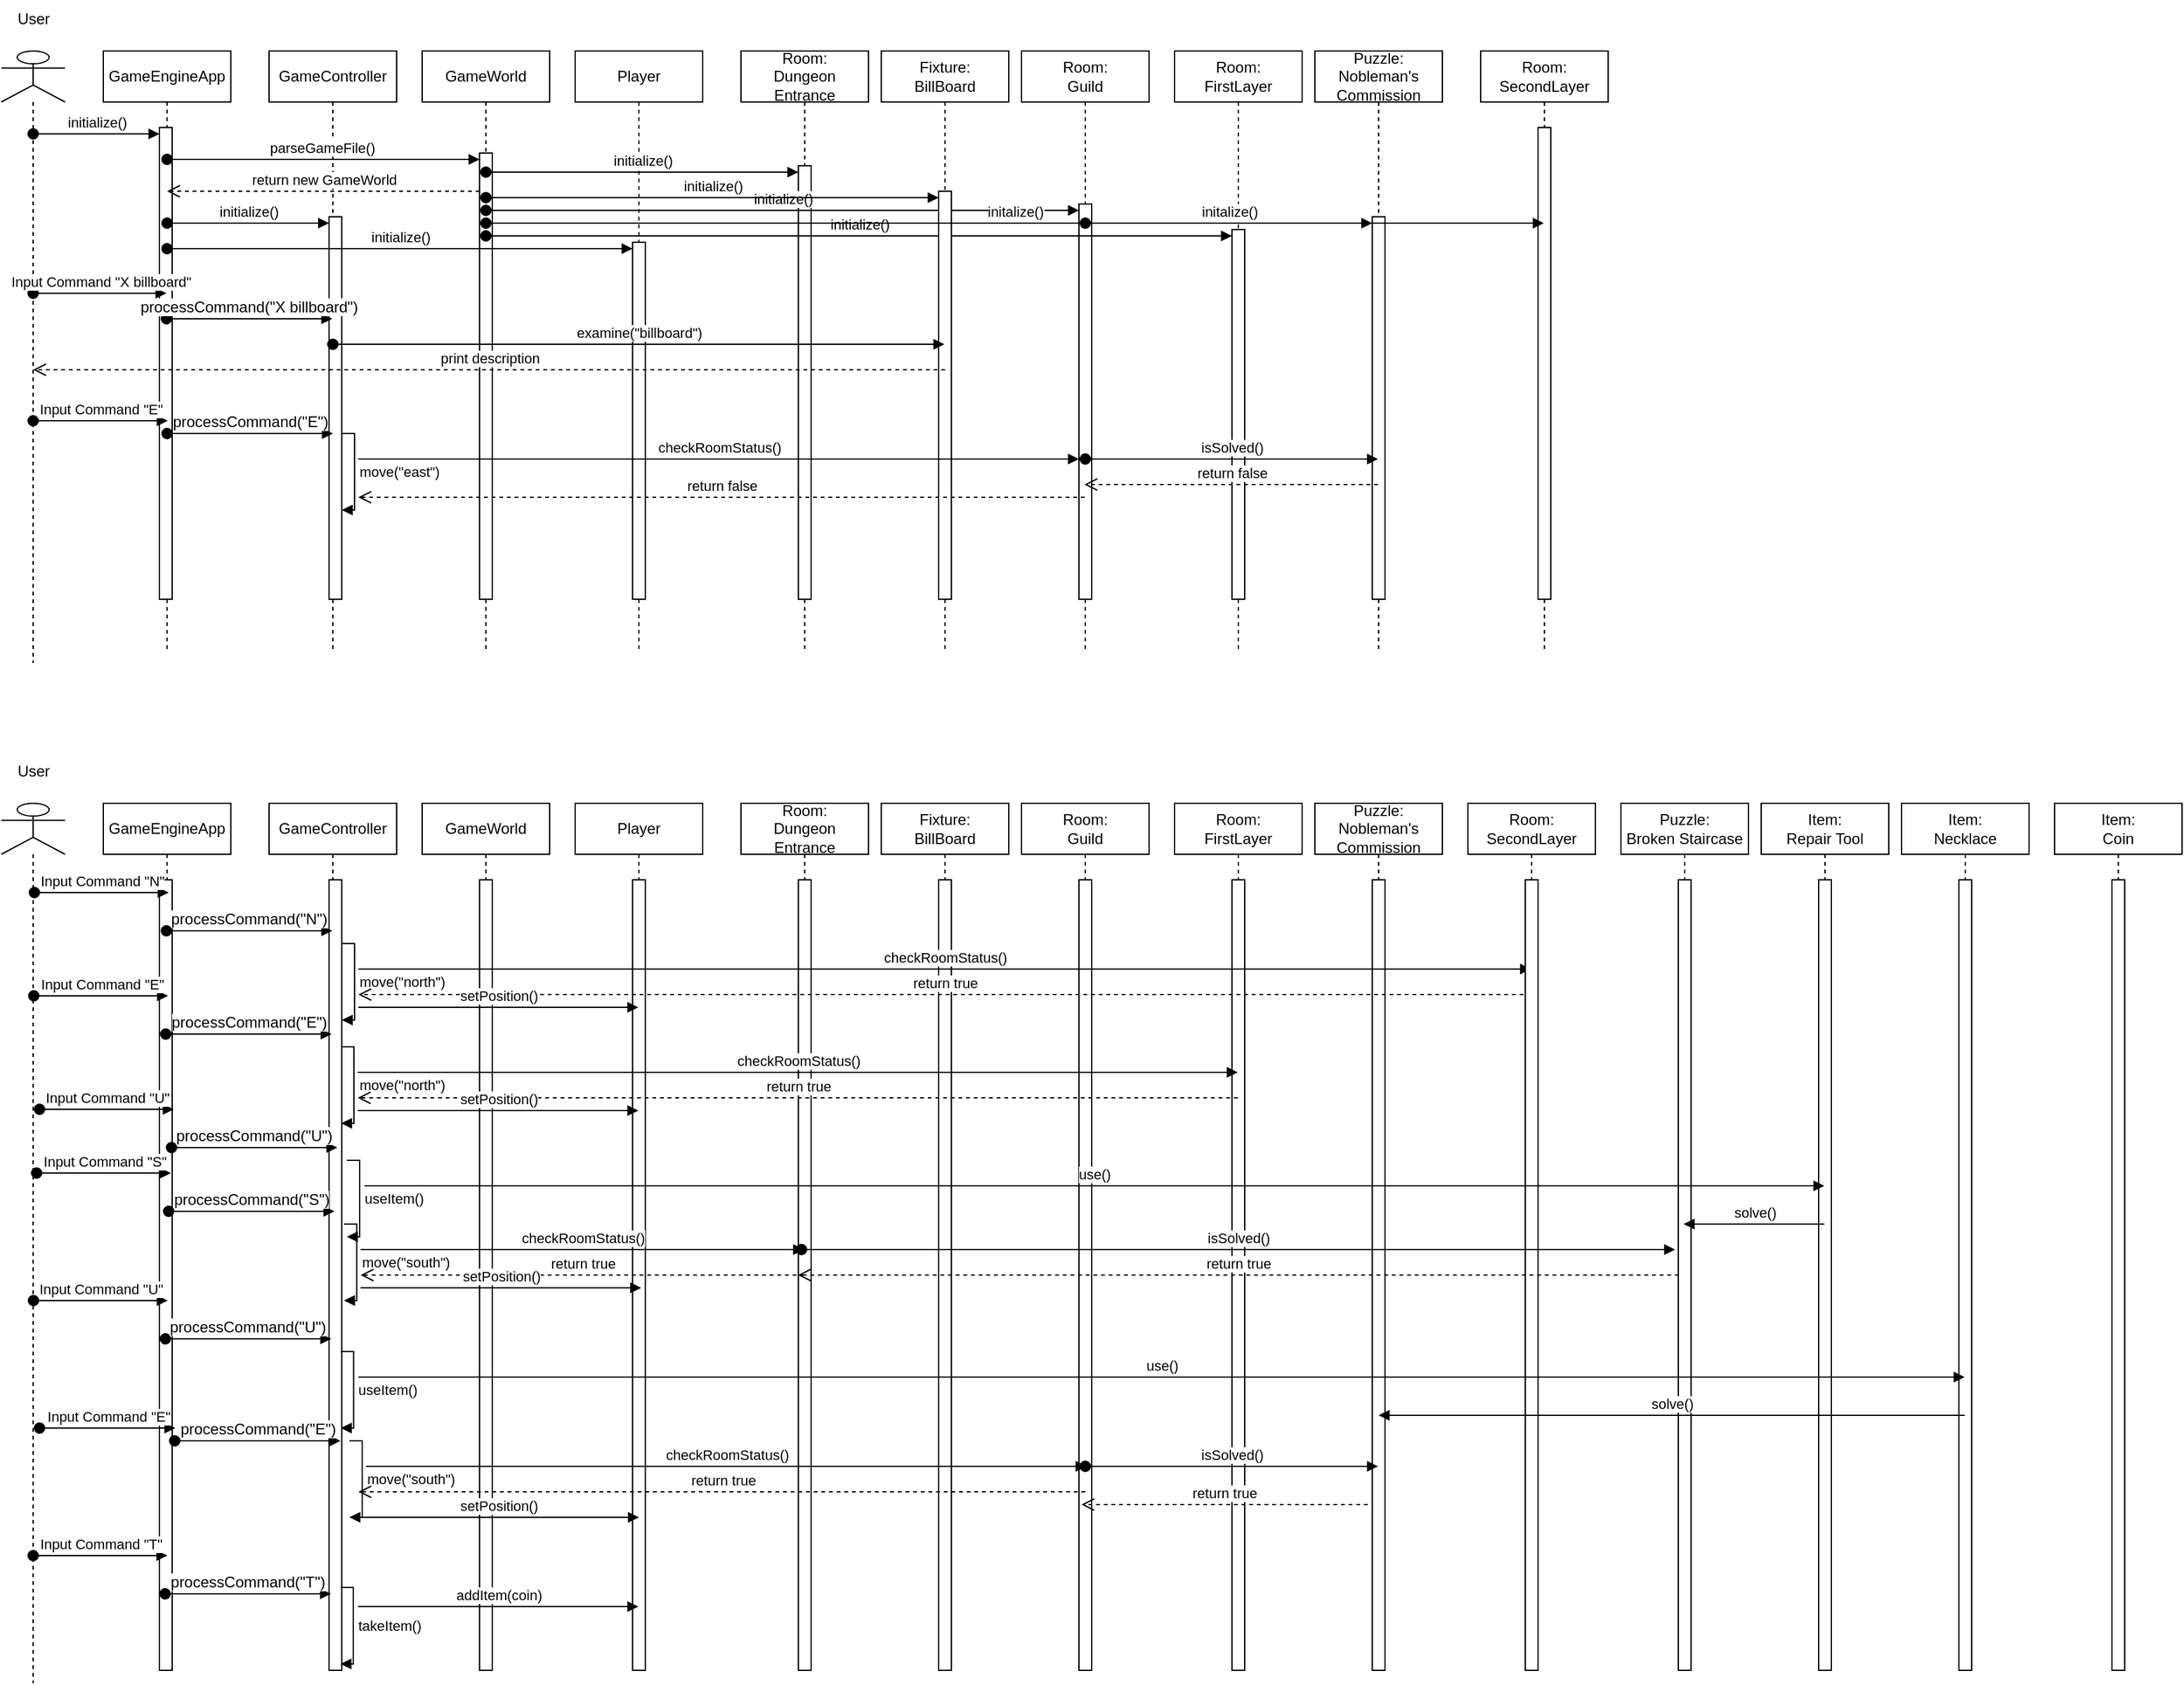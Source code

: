 <mxfile version="26.1.1">
  <diagram name="第 1 页" id="Ms3w1I7j1L3ukOxXHqwr">
    <mxGraphModel dx="1080" dy="720" grid="1" gridSize="10" guides="1" tooltips="1" connect="1" arrows="1" fold="1" page="1" pageScale="1" pageWidth="1654" pageHeight="2336" math="0" shadow="0">
      <root>
        <mxCell id="0" />
        <mxCell id="1" parent="0" />
        <mxCell id="InxY2Z15q-nkg9lSu2-P-2" value="" style="shape=umlLifeline;perimeter=lifelinePerimeter;whiteSpace=wrap;html=1;container=1;dropTarget=0;collapsible=0;recursiveResize=0;outlineConnect=0;portConstraint=eastwest;newEdgeStyle={&quot;curved&quot;:0,&quot;rounded&quot;:0};participant=umlActor;" vertex="1" parent="1">
          <mxGeometry y="60" width="50" height="480" as="geometry" />
        </mxCell>
        <mxCell id="InxY2Z15q-nkg9lSu2-P-3" value="GameController" style="shape=umlLifeline;perimeter=lifelinePerimeter;whiteSpace=wrap;html=1;container=1;dropTarget=0;collapsible=0;recursiveResize=0;outlineConnect=0;portConstraint=eastwest;newEdgeStyle={&quot;curved&quot;:0,&quot;rounded&quot;:0};" vertex="1" parent="1">
          <mxGeometry x="210" y="60" width="100" height="470" as="geometry" />
        </mxCell>
        <mxCell id="InxY2Z15q-nkg9lSu2-P-19" value="" style="html=1;points=[[0,0,0,0,5],[0,1,0,0,-5],[1,0,0,0,5],[1,1,0,0,-5]];perimeter=orthogonalPerimeter;outlineConnect=0;targetShapes=umlLifeline;portConstraint=eastwest;newEdgeStyle={&quot;curved&quot;:0,&quot;rounded&quot;:0};" vertex="1" parent="InxY2Z15q-nkg9lSu2-P-3">
          <mxGeometry x="47" y="130" width="10" height="300" as="geometry" />
        </mxCell>
        <mxCell id="InxY2Z15q-nkg9lSu2-P-4" value="GameWorld" style="shape=umlLifeline;perimeter=lifelinePerimeter;whiteSpace=wrap;html=1;container=1;dropTarget=0;collapsible=0;recursiveResize=0;outlineConnect=0;portConstraint=eastwest;newEdgeStyle={&quot;curved&quot;:0,&quot;rounded&quot;:0};" vertex="1" parent="1">
          <mxGeometry x="330" y="60" width="100" height="470" as="geometry" />
        </mxCell>
        <mxCell id="InxY2Z15q-nkg9lSu2-P-16" value="" style="html=1;points=[[0,0,0,0,5],[0,1,0,0,-5],[1,0,0,0,5],[1,1,0,0,-5]];perimeter=orthogonalPerimeter;outlineConnect=0;targetShapes=umlLifeline;portConstraint=eastwest;newEdgeStyle={&quot;curved&quot;:0,&quot;rounded&quot;:0};" vertex="1" parent="InxY2Z15q-nkg9lSu2-P-4">
          <mxGeometry x="45" y="80" width="10" height="350" as="geometry" />
        </mxCell>
        <mxCell id="InxY2Z15q-nkg9lSu2-P-5" value="Room:&lt;div&gt;Dungeon Entrance&lt;/div&gt;" style="shape=umlLifeline;perimeter=lifelinePerimeter;whiteSpace=wrap;html=1;container=1;dropTarget=0;collapsible=0;recursiveResize=0;outlineConnect=0;portConstraint=eastwest;newEdgeStyle={&quot;curved&quot;:0,&quot;rounded&quot;:0};" vertex="1" parent="1">
          <mxGeometry x="580" y="60" width="100" height="470" as="geometry" />
        </mxCell>
        <mxCell id="InxY2Z15q-nkg9lSu2-P-24" value="" style="html=1;points=[[0,0,0,0,5],[0,1,0,0,-5],[1,0,0,0,5],[1,1,0,0,-5]];perimeter=orthogonalPerimeter;outlineConnect=0;targetShapes=umlLifeline;portConstraint=eastwest;newEdgeStyle={&quot;curved&quot;:0,&quot;rounded&quot;:0};" vertex="1" parent="InxY2Z15q-nkg9lSu2-P-5">
          <mxGeometry x="45" y="90" width="10" height="340" as="geometry" />
        </mxCell>
        <mxCell id="InxY2Z15q-nkg9lSu2-P-6" value="User" style="text;html=1;align=center;verticalAlign=middle;resizable=0;points=[];autosize=1;strokeColor=none;fillColor=none;" vertex="1" parent="1">
          <mxGeometry y="20" width="50" height="30" as="geometry" />
        </mxCell>
        <mxCell id="InxY2Z15q-nkg9lSu2-P-10" value="GameEngineApp" style="shape=umlLifeline;perimeter=lifelinePerimeter;whiteSpace=wrap;html=1;container=1;dropTarget=0;collapsible=0;recursiveResize=0;outlineConnect=0;portConstraint=eastwest;newEdgeStyle={&quot;curved&quot;:0,&quot;rounded&quot;:0};" vertex="1" parent="1">
          <mxGeometry x="80" y="60" width="100" height="470" as="geometry" />
        </mxCell>
        <mxCell id="InxY2Z15q-nkg9lSu2-P-13" value="" style="html=1;points=[[0,0,0,0,5],[0,1,0,0,-5],[1,0,0,0,5],[1,1,0,0,-5]];perimeter=orthogonalPerimeter;outlineConnect=0;targetShapes=umlLifeline;portConstraint=eastwest;newEdgeStyle={&quot;curved&quot;:0,&quot;rounded&quot;:0};" vertex="1" parent="InxY2Z15q-nkg9lSu2-P-10">
          <mxGeometry x="44" y="60" width="10" height="370" as="geometry" />
        </mxCell>
        <mxCell id="InxY2Z15q-nkg9lSu2-P-14" value="initialize()" style="html=1;verticalAlign=bottom;startArrow=oval;endArrow=block;startSize=8;curved=0;rounded=0;entryX=0;entryY=0;entryDx=0;entryDy=5;" edge="1" target="InxY2Z15q-nkg9lSu2-P-13" parent="1" source="InxY2Z15q-nkg9lSu2-P-2">
          <mxGeometry relative="1" as="geometry">
            <mxPoint x="84" y="125" as="sourcePoint" />
          </mxGeometry>
        </mxCell>
        <mxCell id="InxY2Z15q-nkg9lSu2-P-17" value="parseGameFile()&amp;nbsp;" style="html=1;verticalAlign=bottom;startArrow=oval;endArrow=block;startSize=8;curved=0;rounded=0;entryX=0;entryY=0;entryDx=0;entryDy=5;" edge="1" target="InxY2Z15q-nkg9lSu2-P-16" parent="1" source="InxY2Z15q-nkg9lSu2-P-10">
          <mxGeometry relative="1" as="geometry">
            <mxPoint x="204" y="145" as="sourcePoint" />
          </mxGeometry>
        </mxCell>
        <mxCell id="InxY2Z15q-nkg9lSu2-P-18" value="return new GameWorld" style="html=1;verticalAlign=bottom;endArrow=open;dashed=1;endSize=8;curved=0;rounded=0;" edge="1" parent="1" source="InxY2Z15q-nkg9lSu2-P-16">
          <mxGeometry relative="1" as="geometry">
            <mxPoint x="210" y="170" as="sourcePoint" />
            <mxPoint x="130" y="170" as="targetPoint" />
          </mxGeometry>
        </mxCell>
        <mxCell id="InxY2Z15q-nkg9lSu2-P-20" value="initialize()" style="html=1;verticalAlign=bottom;startArrow=oval;endArrow=block;startSize=8;curved=0;rounded=0;entryX=0;entryY=0;entryDx=0;entryDy=5;" edge="1" target="InxY2Z15q-nkg9lSu2-P-19" parent="1" source="InxY2Z15q-nkg9lSu2-P-10">
          <mxGeometry relative="1" as="geometry">
            <mxPoint x="132" y="195" as="sourcePoint" />
          </mxGeometry>
        </mxCell>
        <mxCell id="InxY2Z15q-nkg9lSu2-P-21" value="Player" style="shape=umlLifeline;perimeter=lifelinePerimeter;whiteSpace=wrap;html=1;container=1;dropTarget=0;collapsible=0;recursiveResize=0;outlineConnect=0;portConstraint=eastwest;newEdgeStyle={&quot;curved&quot;:0,&quot;rounded&quot;:0};" vertex="1" parent="1">
          <mxGeometry x="450" y="60" width="100" height="470" as="geometry" />
        </mxCell>
        <mxCell id="InxY2Z15q-nkg9lSu2-P-22" value="" style="html=1;points=[[0,0,0,0,5],[0,1,0,0,-5],[1,0,0,0,5],[1,1,0,0,-5]];perimeter=orthogonalPerimeter;outlineConnect=0;targetShapes=umlLifeline;portConstraint=eastwest;newEdgeStyle={&quot;curved&quot;:0,&quot;rounded&quot;:0};" vertex="1" parent="InxY2Z15q-nkg9lSu2-P-21">
          <mxGeometry x="45" y="150" width="10" height="280" as="geometry" />
        </mxCell>
        <mxCell id="InxY2Z15q-nkg9lSu2-P-23" value="initialize()" style="html=1;verticalAlign=bottom;startArrow=oval;endArrow=block;startSize=8;curved=0;rounded=0;entryX=0;entryY=0;entryDx=0;entryDy=5;" edge="1" parent="1" target="InxY2Z15q-nkg9lSu2-P-22" source="InxY2Z15q-nkg9lSu2-P-10">
          <mxGeometry relative="1" as="geometry">
            <mxPoint x="130" y="215" as="sourcePoint" />
          </mxGeometry>
        </mxCell>
        <mxCell id="InxY2Z15q-nkg9lSu2-P-25" value="initialize()" style="html=1;verticalAlign=bottom;startArrow=oval;endArrow=block;startSize=8;curved=0;rounded=0;entryX=0;entryY=0;entryDx=0;entryDy=5;" edge="1" target="InxY2Z15q-nkg9lSu2-P-24" parent="1">
          <mxGeometry relative="1" as="geometry">
            <mxPoint x="380" y="155" as="sourcePoint" />
          </mxGeometry>
        </mxCell>
        <mxCell id="InxY2Z15q-nkg9lSu2-P-26" value="Room:&lt;div&gt;Guild&lt;/div&gt;" style="shape=umlLifeline;perimeter=lifelinePerimeter;whiteSpace=wrap;html=1;container=1;dropTarget=0;collapsible=0;recursiveResize=0;outlineConnect=0;portConstraint=eastwest;newEdgeStyle={&quot;curved&quot;:0,&quot;rounded&quot;:0};" vertex="1" parent="1">
          <mxGeometry x="800" y="60" width="100" height="470" as="geometry" />
        </mxCell>
        <mxCell id="InxY2Z15q-nkg9lSu2-P-28" value="" style="html=1;points=[[0,0,0,0,5],[0,1,0,0,-5],[1,0,0,0,5],[1,1,0,0,-5]];perimeter=orthogonalPerimeter;outlineConnect=0;targetShapes=umlLifeline;portConstraint=eastwest;newEdgeStyle={&quot;curved&quot;:0,&quot;rounded&quot;:0};" vertex="1" parent="InxY2Z15q-nkg9lSu2-P-26">
          <mxGeometry x="45" y="120" width="10" height="310" as="geometry" />
        </mxCell>
        <mxCell id="InxY2Z15q-nkg9lSu2-P-29" value="initialize()" style="html=1;verticalAlign=bottom;startArrow=oval;endArrow=block;startSize=8;curved=0;rounded=0;entryX=0;entryY=0;entryDx=0;entryDy=5;" edge="1" parent="1" target="InxY2Z15q-nkg9lSu2-P-28" source="InxY2Z15q-nkg9lSu2-P-4">
          <mxGeometry relative="1" as="geometry">
            <mxPoint x="380" y="185" as="sourcePoint" />
          </mxGeometry>
        </mxCell>
        <mxCell id="InxY2Z15q-nkg9lSu2-P-30" value="Room:&lt;div&gt;FirstLayer&lt;/div&gt;" style="shape=umlLifeline;perimeter=lifelinePerimeter;whiteSpace=wrap;html=1;container=1;dropTarget=0;collapsible=0;recursiveResize=0;outlineConnect=0;portConstraint=eastwest;newEdgeStyle={&quot;curved&quot;:0,&quot;rounded&quot;:0};" vertex="1" parent="1">
          <mxGeometry x="920" y="60" width="100" height="470" as="geometry" />
        </mxCell>
        <mxCell id="InxY2Z15q-nkg9lSu2-P-32" value="" style="html=1;points=[[0,0,0,0,5],[0,1,0,0,-5],[1,0,0,0,5],[1,1,0,0,-5]];perimeter=orthogonalPerimeter;outlineConnect=0;targetShapes=umlLifeline;portConstraint=eastwest;newEdgeStyle={&quot;curved&quot;:0,&quot;rounded&quot;:0};" vertex="1" parent="InxY2Z15q-nkg9lSu2-P-30">
          <mxGeometry x="45" y="140" width="10" height="290" as="geometry" />
        </mxCell>
        <mxCell id="InxY2Z15q-nkg9lSu2-P-33" value="initialize()" style="html=1;verticalAlign=bottom;startArrow=oval;endArrow=block;startSize=8;curved=0;rounded=0;entryX=0;entryY=0;entryDx=0;entryDy=5;" edge="1" parent="1" target="InxY2Z15q-nkg9lSu2-P-32" source="InxY2Z15q-nkg9lSu2-P-4">
          <mxGeometry relative="1" as="geometry">
            <mxPoint x="390" y="205" as="sourcePoint" />
          </mxGeometry>
        </mxCell>
        <mxCell id="InxY2Z15q-nkg9lSu2-P-34" value="Fixture:&lt;br&gt;BillBoard" style="shape=umlLifeline;perimeter=lifelinePerimeter;whiteSpace=wrap;html=1;container=1;dropTarget=0;collapsible=0;recursiveResize=0;outlineConnect=0;portConstraint=eastwest;newEdgeStyle={&quot;curved&quot;:0,&quot;rounded&quot;:0};" vertex="1" parent="1">
          <mxGeometry x="690" y="60" width="100" height="470" as="geometry" />
        </mxCell>
        <mxCell id="InxY2Z15q-nkg9lSu2-P-36" value="" style="html=1;points=[[0,0,0,0,5],[0,1,0,0,-5],[1,0,0,0,5],[1,1,0,0,-5]];perimeter=orthogonalPerimeter;outlineConnect=0;targetShapes=umlLifeline;portConstraint=eastwest;newEdgeStyle={&quot;curved&quot;:0,&quot;rounded&quot;:0};" vertex="1" parent="InxY2Z15q-nkg9lSu2-P-34">
          <mxGeometry x="45" y="110" width="10" height="320" as="geometry" />
        </mxCell>
        <mxCell id="InxY2Z15q-nkg9lSu2-P-37" value="initialize()" style="html=1;verticalAlign=bottom;startArrow=oval;endArrow=block;startSize=8;curved=0;rounded=0;entryX=0;entryY=0;entryDx=0;entryDy=5;" edge="1" target="InxY2Z15q-nkg9lSu2-P-36" parent="1">
          <mxGeometry x="0.003" relative="1" as="geometry">
            <mxPoint x="380" y="175" as="sourcePoint" />
            <mxPoint as="offset" />
          </mxGeometry>
        </mxCell>
        <mxCell id="InxY2Z15q-nkg9lSu2-P-38" value="Input Command &quot;X billboard&quot;" style="html=1;verticalAlign=bottom;startArrow=oval;startFill=1;endArrow=block;startSize=8;curved=0;rounded=0;" edge="1" parent="1" source="InxY2Z15q-nkg9lSu2-P-2">
          <mxGeometry x="0.013" width="60" relative="1" as="geometry">
            <mxPoint x="30" y="250" as="sourcePoint" />
            <mxPoint x="129.5" y="250" as="targetPoint" />
            <mxPoint as="offset" />
          </mxGeometry>
        </mxCell>
        <mxCell id="InxY2Z15q-nkg9lSu2-P-39" value="&lt;font style=&quot;font-size: 12px;&quot;&gt;processCommand(&quot;X billboard&quot;)&lt;/font&gt;" style="html=1;verticalAlign=bottom;startArrow=oval;startFill=1;endArrow=block;startSize=8;curved=0;rounded=0;" edge="1" parent="1">
          <mxGeometry x="-0.012" width="60" relative="1" as="geometry">
            <mxPoint x="129.5" y="270" as="sourcePoint" />
            <mxPoint x="259.5" y="270" as="targetPoint" />
            <mxPoint as="offset" />
          </mxGeometry>
        </mxCell>
        <mxCell id="InxY2Z15q-nkg9lSu2-P-41" value="examine(&quot;billboard&quot;)" style="html=1;verticalAlign=bottom;startArrow=oval;startFill=1;endArrow=block;startSize=8;curved=0;rounded=0;" edge="1" parent="1" target="InxY2Z15q-nkg9lSu2-P-34">
          <mxGeometry width="60" relative="1" as="geometry">
            <mxPoint x="260" y="290" as="sourcePoint" />
            <mxPoint x="320" y="290" as="targetPoint" />
          </mxGeometry>
        </mxCell>
        <mxCell id="InxY2Z15q-nkg9lSu2-P-42" value="print description" style="html=1;verticalAlign=bottom;endArrow=open;dashed=1;endSize=8;curved=0;rounded=0;" edge="1" parent="1" target="InxY2Z15q-nkg9lSu2-P-2">
          <mxGeometry relative="1" as="geometry">
            <mxPoint x="740" y="310" as="sourcePoint" />
            <mxPoint x="660" y="310" as="targetPoint" />
          </mxGeometry>
        </mxCell>
        <mxCell id="InxY2Z15q-nkg9lSu2-P-43" value="Puzzle:&lt;br&gt;Nobleman&#39;s Commission" style="shape=umlLifeline;perimeter=lifelinePerimeter;whiteSpace=wrap;html=1;container=1;dropTarget=0;collapsible=0;recursiveResize=0;outlineConnect=0;portConstraint=eastwest;newEdgeStyle={&quot;curved&quot;:0,&quot;rounded&quot;:0};" vertex="1" parent="1">
          <mxGeometry x="1030" y="60" width="100" height="470" as="geometry" />
        </mxCell>
        <mxCell id="InxY2Z15q-nkg9lSu2-P-44" value="" style="html=1;points=[[0,0,0,0,5],[0,1,0,0,-5],[1,0,0,0,5],[1,1,0,0,-5]];perimeter=orthogonalPerimeter;outlineConnect=0;targetShapes=umlLifeline;portConstraint=eastwest;newEdgeStyle={&quot;curved&quot;:0,&quot;rounded&quot;:0};" vertex="1" parent="InxY2Z15q-nkg9lSu2-P-43">
          <mxGeometry x="45" y="130" width="10" height="300" as="geometry" />
        </mxCell>
        <mxCell id="InxY2Z15q-nkg9lSu2-P-45" value="initalize()" style="html=1;verticalAlign=bottom;startArrow=oval;endArrow=block;startSize=8;curved=0;rounded=0;entryX=0;entryY=0;entryDx=0;entryDy=5;" edge="1" target="InxY2Z15q-nkg9lSu2-P-44" parent="1">
          <mxGeometry relative="1" as="geometry">
            <mxPoint x="850" y="195" as="sourcePoint" />
          </mxGeometry>
        </mxCell>
        <mxCell id="InxY2Z15q-nkg9lSu2-P-46" value="Input Command &quot;E&quot;" style="html=1;verticalAlign=bottom;startArrow=oval;startFill=1;endArrow=block;startSize=8;curved=0;rounded=0;" edge="1" parent="1" source="InxY2Z15q-nkg9lSu2-P-2">
          <mxGeometry x="0.009" width="60" relative="1" as="geometry">
            <mxPoint x="26" y="350" as="sourcePoint" />
            <mxPoint x="130.5" y="350" as="targetPoint" />
            <mxPoint as="offset" />
          </mxGeometry>
        </mxCell>
        <mxCell id="InxY2Z15q-nkg9lSu2-P-49" value="&lt;font style=&quot;font-size: 12px;&quot;&gt;processCommand(&quot;E&quot;)&lt;/font&gt;" style="html=1;verticalAlign=bottom;startArrow=oval;startFill=1;endArrow=block;startSize=8;curved=0;rounded=0;" edge="1" parent="1">
          <mxGeometry width="60" relative="1" as="geometry">
            <mxPoint x="130" y="360" as="sourcePoint" />
            <mxPoint x="260" y="360" as="targetPoint" />
            <mxPoint as="offset" />
          </mxGeometry>
        </mxCell>
        <mxCell id="InxY2Z15q-nkg9lSu2-P-53" value="isSolved()" style="html=1;verticalAlign=bottom;startArrow=oval;startFill=1;endArrow=block;startSize=8;curved=0;rounded=0;" edge="1" parent="1">
          <mxGeometry width="60" relative="1" as="geometry">
            <mxPoint x="850" y="380" as="sourcePoint" />
            <mxPoint x="1079.5" y="380" as="targetPoint" />
            <Array as="points">
              <mxPoint x="890" y="380" />
              <mxPoint x="910" y="380" />
            </Array>
          </mxGeometry>
        </mxCell>
        <mxCell id="InxY2Z15q-nkg9lSu2-P-54" value="return false" style="html=1;verticalAlign=bottom;endArrow=open;dashed=1;endSize=8;curved=0;rounded=0;" edge="1" parent="1">
          <mxGeometry relative="1" as="geometry">
            <mxPoint x="1079.5" y="400" as="sourcePoint" />
            <mxPoint x="849.324" y="400" as="targetPoint" />
          </mxGeometry>
        </mxCell>
        <mxCell id="InxY2Z15q-nkg9lSu2-P-56" value="move(&quot;east&quot;)" style="html=1;align=left;spacingLeft=2;endArrow=block;rounded=0;edgeStyle=orthogonalEdgeStyle;curved=0;rounded=0;" edge="1" parent="1">
          <mxGeometry x="0.001" relative="1" as="geometry">
            <mxPoint x="267" y="360" as="sourcePoint" />
            <Array as="points">
              <mxPoint x="277" y="360" />
              <mxPoint x="277" y="420" />
            </Array>
            <mxPoint x="267" y="420" as="targetPoint" />
            <mxPoint as="offset" />
          </mxGeometry>
        </mxCell>
        <mxCell id="InxY2Z15q-nkg9lSu2-P-58" value="checkRoomStatus()" style="html=1;verticalAlign=bottom;endArrow=block;curved=0;rounded=0;" edge="1" parent="1">
          <mxGeometry width="80" relative="1" as="geometry">
            <mxPoint x="280" y="380" as="sourcePoint" />
            <mxPoint x="845" y="380" as="targetPoint" />
          </mxGeometry>
        </mxCell>
        <mxCell id="InxY2Z15q-nkg9lSu2-P-59" value="return false" style="html=1;verticalAlign=bottom;endArrow=open;dashed=1;endSize=8;curved=0;rounded=0;" edge="1" parent="1" source="InxY2Z15q-nkg9lSu2-P-26">
          <mxGeometry relative="1" as="geometry">
            <mxPoint x="360" y="410" as="sourcePoint" />
            <mxPoint x="280" y="410" as="targetPoint" />
          </mxGeometry>
        </mxCell>
        <mxCell id="InxY2Z15q-nkg9lSu2-P-143" value="" style="shape=umlLifeline;perimeter=lifelinePerimeter;whiteSpace=wrap;html=1;container=1;dropTarget=0;collapsible=0;recursiveResize=0;outlineConnect=0;portConstraint=eastwest;newEdgeStyle={&quot;curved&quot;:0,&quot;rounded&quot;:0};participant=umlActor;" vertex="1" parent="1">
          <mxGeometry y="650" width="50" height="690" as="geometry" />
        </mxCell>
        <mxCell id="InxY2Z15q-nkg9lSu2-P-144" value="GameController" style="shape=umlLifeline;perimeter=lifelinePerimeter;whiteSpace=wrap;html=1;container=1;dropTarget=0;collapsible=0;recursiveResize=0;outlineConnect=0;portConstraint=eastwest;newEdgeStyle={&quot;curved&quot;:0,&quot;rounded&quot;:0};" vertex="1" parent="1">
          <mxGeometry x="210" y="650" width="100" height="680" as="geometry" />
        </mxCell>
        <mxCell id="InxY2Z15q-nkg9lSu2-P-145" value="" style="html=1;points=[[0,0,0,0,5],[0,1,0,0,-5],[1,0,0,0,5],[1,1,0,0,-5]];perimeter=orthogonalPerimeter;outlineConnect=0;targetShapes=umlLifeline;portConstraint=eastwest;newEdgeStyle={&quot;curved&quot;:0,&quot;rounded&quot;:0};" vertex="1" parent="InxY2Z15q-nkg9lSu2-P-144">
          <mxGeometry x="47" y="60" width="10" height="620" as="geometry" />
        </mxCell>
        <mxCell id="InxY2Z15q-nkg9lSu2-P-146" value="GameWorld" style="shape=umlLifeline;perimeter=lifelinePerimeter;whiteSpace=wrap;html=1;container=1;dropTarget=0;collapsible=0;recursiveResize=0;outlineConnect=0;portConstraint=eastwest;newEdgeStyle={&quot;curved&quot;:0,&quot;rounded&quot;:0};" vertex="1" parent="1">
          <mxGeometry x="330" y="650" width="100" height="680" as="geometry" />
        </mxCell>
        <mxCell id="InxY2Z15q-nkg9lSu2-P-147" value="" style="html=1;points=[[0,0,0,0,5],[0,1,0,0,-5],[1,0,0,0,5],[1,1,0,0,-5]];perimeter=orthogonalPerimeter;outlineConnect=0;targetShapes=umlLifeline;portConstraint=eastwest;newEdgeStyle={&quot;curved&quot;:0,&quot;rounded&quot;:0};" vertex="1" parent="InxY2Z15q-nkg9lSu2-P-146">
          <mxGeometry x="45" y="60" width="10" height="620" as="geometry" />
        </mxCell>
        <mxCell id="InxY2Z15q-nkg9lSu2-P-148" value="Room:&lt;div&gt;Dungeon Entrance&lt;/div&gt;" style="shape=umlLifeline;perimeter=lifelinePerimeter;whiteSpace=wrap;html=1;container=1;dropTarget=0;collapsible=0;recursiveResize=0;outlineConnect=0;portConstraint=eastwest;newEdgeStyle={&quot;curved&quot;:0,&quot;rounded&quot;:0};" vertex="1" parent="1">
          <mxGeometry x="580" y="650" width="100" height="680" as="geometry" />
        </mxCell>
        <mxCell id="InxY2Z15q-nkg9lSu2-P-149" value="" style="html=1;points=[[0,0,0,0,5],[0,1,0,0,-5],[1,0,0,0,5],[1,1,0,0,-5]];perimeter=orthogonalPerimeter;outlineConnect=0;targetShapes=umlLifeline;portConstraint=eastwest;newEdgeStyle={&quot;curved&quot;:0,&quot;rounded&quot;:0};" vertex="1" parent="InxY2Z15q-nkg9lSu2-P-148">
          <mxGeometry x="45" y="60" width="10" height="620" as="geometry" />
        </mxCell>
        <mxCell id="InxY2Z15q-nkg9lSu2-P-150" value="User" style="text;html=1;align=center;verticalAlign=middle;resizable=0;points=[];autosize=1;strokeColor=none;fillColor=none;" vertex="1" parent="1">
          <mxGeometry y="610" width="50" height="30" as="geometry" />
        </mxCell>
        <mxCell id="InxY2Z15q-nkg9lSu2-P-151" value="GameEngineApp" style="shape=umlLifeline;perimeter=lifelinePerimeter;whiteSpace=wrap;html=1;container=1;dropTarget=0;collapsible=0;recursiveResize=0;outlineConnect=0;portConstraint=eastwest;newEdgeStyle={&quot;curved&quot;:0,&quot;rounded&quot;:0};" vertex="1" parent="1">
          <mxGeometry x="80" y="650" width="100" height="680" as="geometry" />
        </mxCell>
        <mxCell id="InxY2Z15q-nkg9lSu2-P-152" value="" style="html=1;points=[[0,0,0,0,5],[0,1,0,0,-5],[1,0,0,0,5],[1,1,0,0,-5]];perimeter=orthogonalPerimeter;outlineConnect=0;targetShapes=umlLifeline;portConstraint=eastwest;newEdgeStyle={&quot;curved&quot;:0,&quot;rounded&quot;:0};" vertex="1" parent="InxY2Z15q-nkg9lSu2-P-151">
          <mxGeometry x="44" y="60" width="10" height="620" as="geometry" />
        </mxCell>
        <mxCell id="InxY2Z15q-nkg9lSu2-P-157" value="Player" style="shape=umlLifeline;perimeter=lifelinePerimeter;whiteSpace=wrap;html=1;container=1;dropTarget=0;collapsible=0;recursiveResize=0;outlineConnect=0;portConstraint=eastwest;newEdgeStyle={&quot;curved&quot;:0,&quot;rounded&quot;:0};" vertex="1" parent="1">
          <mxGeometry x="450" y="650" width="100" height="680" as="geometry" />
        </mxCell>
        <mxCell id="InxY2Z15q-nkg9lSu2-P-158" value="" style="html=1;points=[[0,0,0,0,5],[0,1,0,0,-5],[1,0,0,0,5],[1,1,0,0,-5]];perimeter=orthogonalPerimeter;outlineConnect=0;targetShapes=umlLifeline;portConstraint=eastwest;newEdgeStyle={&quot;curved&quot;:0,&quot;rounded&quot;:0};" vertex="1" parent="InxY2Z15q-nkg9lSu2-P-157">
          <mxGeometry x="45" y="60" width="10" height="620" as="geometry" />
        </mxCell>
        <mxCell id="InxY2Z15q-nkg9lSu2-P-161" value="Room:&lt;div&gt;Guild&lt;/div&gt;" style="shape=umlLifeline;perimeter=lifelinePerimeter;whiteSpace=wrap;html=1;container=1;dropTarget=0;collapsible=0;recursiveResize=0;outlineConnect=0;portConstraint=eastwest;newEdgeStyle={&quot;curved&quot;:0,&quot;rounded&quot;:0};" vertex="1" parent="1">
          <mxGeometry x="800" y="650" width="100" height="680" as="geometry" />
        </mxCell>
        <mxCell id="InxY2Z15q-nkg9lSu2-P-162" value="" style="html=1;points=[[0,0,0,0,5],[0,1,0,0,-5],[1,0,0,0,5],[1,1,0,0,-5]];perimeter=orthogonalPerimeter;outlineConnect=0;targetShapes=umlLifeline;portConstraint=eastwest;newEdgeStyle={&quot;curved&quot;:0,&quot;rounded&quot;:0};" vertex="1" parent="InxY2Z15q-nkg9lSu2-P-161">
          <mxGeometry x="45" y="60" width="10" height="620" as="geometry" />
        </mxCell>
        <mxCell id="InxY2Z15q-nkg9lSu2-P-164" value="Room:&lt;div&gt;FirstLayer&lt;/div&gt;" style="shape=umlLifeline;perimeter=lifelinePerimeter;whiteSpace=wrap;html=1;container=1;dropTarget=0;collapsible=0;recursiveResize=0;outlineConnect=0;portConstraint=eastwest;newEdgeStyle={&quot;curved&quot;:0,&quot;rounded&quot;:0};" vertex="1" parent="1">
          <mxGeometry x="920" y="650" width="100" height="680" as="geometry" />
        </mxCell>
        <mxCell id="InxY2Z15q-nkg9lSu2-P-165" value="" style="html=1;points=[[0,0,0,0,5],[0,1,0,0,-5],[1,0,0,0,5],[1,1,0,0,-5]];perimeter=orthogonalPerimeter;outlineConnect=0;targetShapes=umlLifeline;portConstraint=eastwest;newEdgeStyle={&quot;curved&quot;:0,&quot;rounded&quot;:0};" vertex="1" parent="InxY2Z15q-nkg9lSu2-P-164">
          <mxGeometry x="45" y="60" width="10" height="620" as="geometry" />
        </mxCell>
        <mxCell id="InxY2Z15q-nkg9lSu2-P-167" value="Fixture:&lt;br&gt;BillBoard" style="shape=umlLifeline;perimeter=lifelinePerimeter;whiteSpace=wrap;html=1;container=1;dropTarget=0;collapsible=0;recursiveResize=0;outlineConnect=0;portConstraint=eastwest;newEdgeStyle={&quot;curved&quot;:0,&quot;rounded&quot;:0};" vertex="1" parent="1">
          <mxGeometry x="690" y="650" width="100" height="680" as="geometry" />
        </mxCell>
        <mxCell id="InxY2Z15q-nkg9lSu2-P-168" value="" style="html=1;points=[[0,0,0,0,5],[0,1,0,0,-5],[1,0,0,0,5],[1,1,0,0,-5]];perimeter=orthogonalPerimeter;outlineConnect=0;targetShapes=umlLifeline;portConstraint=eastwest;newEdgeStyle={&quot;curved&quot;:0,&quot;rounded&quot;:0};" vertex="1" parent="InxY2Z15q-nkg9lSu2-P-167">
          <mxGeometry x="45" y="60" width="10" height="620" as="geometry" />
        </mxCell>
        <mxCell id="InxY2Z15q-nkg9lSu2-P-170" value="Input Command &quot;N&quot;" style="html=1;verticalAlign=bottom;startArrow=oval;startFill=1;endArrow=block;startSize=8;curved=0;rounded=0;" edge="1" parent="1">
          <mxGeometry x="0.006" width="60" relative="1" as="geometry">
            <mxPoint x="26.0" y="720" as="sourcePoint" />
            <mxPoint x="131.25" y="720" as="targetPoint" />
            <mxPoint as="offset" />
          </mxGeometry>
        </mxCell>
        <mxCell id="InxY2Z15q-nkg9lSu2-P-171" value="&lt;font style=&quot;font-size: 12px;&quot;&gt;processCommand(&quot;N&quot;)&lt;/font&gt;" style="html=1;verticalAlign=bottom;startArrow=oval;startFill=1;endArrow=block;startSize=8;curved=0;rounded=0;" edge="1" parent="1">
          <mxGeometry x="-0.004" width="60" relative="1" as="geometry">
            <mxPoint x="129.5" y="750" as="sourcePoint" />
            <mxPoint x="259.5" y="750" as="targetPoint" />
            <mxPoint as="offset" />
          </mxGeometry>
        </mxCell>
        <mxCell id="InxY2Z15q-nkg9lSu2-P-174" value="Puzzle:&lt;br&gt;Nobleman&#39;s Commission" style="shape=umlLifeline;perimeter=lifelinePerimeter;whiteSpace=wrap;html=1;container=1;dropTarget=0;collapsible=0;recursiveResize=0;outlineConnect=0;portConstraint=eastwest;newEdgeStyle={&quot;curved&quot;:0,&quot;rounded&quot;:0};" vertex="1" parent="1">
          <mxGeometry x="1030" y="650" width="100" height="680" as="geometry" />
        </mxCell>
        <mxCell id="InxY2Z15q-nkg9lSu2-P-175" value="" style="html=1;points=[[0,0,0,0,5],[0,1,0,0,-5],[1,0,0,0,5],[1,1,0,0,-5]];perimeter=orthogonalPerimeter;outlineConnect=0;targetShapes=umlLifeline;portConstraint=eastwest;newEdgeStyle={&quot;curved&quot;:0,&quot;rounded&quot;:0};" vertex="1" parent="InxY2Z15q-nkg9lSu2-P-174">
          <mxGeometry x="45" y="60" width="10" height="620" as="geometry" />
        </mxCell>
        <mxCell id="InxY2Z15q-nkg9lSu2-P-181" value="move(&quot;north&quot;)" style="html=1;align=left;spacingLeft=2;endArrow=block;rounded=0;edgeStyle=orthogonalEdgeStyle;curved=0;rounded=0;" edge="1" parent="1">
          <mxGeometry relative="1" as="geometry">
            <mxPoint x="267" y="760" as="sourcePoint" />
            <Array as="points">
              <mxPoint x="277" y="760" />
              <mxPoint x="277" y="820" />
            </Array>
            <mxPoint x="267" y="820" as="targetPoint" />
            <mxPoint as="offset" />
          </mxGeometry>
        </mxCell>
        <mxCell id="InxY2Z15q-nkg9lSu2-P-182" value="checkRoomStatus()" style="html=1;verticalAlign=bottom;endArrow=block;curved=0;rounded=0;" edge="1" parent="1">
          <mxGeometry width="80" relative="1" as="geometry">
            <mxPoint x="280" y="780" as="sourcePoint" />
            <mxPoint x="1199.5" y="780" as="targetPoint" />
          </mxGeometry>
        </mxCell>
        <mxCell id="InxY2Z15q-nkg9lSu2-P-183" value="return true" style="html=1;verticalAlign=bottom;endArrow=open;dashed=1;endSize=8;curved=0;rounded=0;" edge="1" parent="1">
          <mxGeometry relative="1" as="geometry">
            <mxPoint x="1199.5" y="800" as="sourcePoint" />
            <mxPoint x="280" y="800" as="targetPoint" />
          </mxGeometry>
        </mxCell>
        <mxCell id="InxY2Z15q-nkg9lSu2-P-184" value="Room:&lt;div&gt;SecondLayer&lt;/div&gt;" style="shape=umlLifeline;perimeter=lifelinePerimeter;whiteSpace=wrap;html=1;container=1;dropTarget=0;collapsible=0;recursiveResize=0;outlineConnect=0;portConstraint=eastwest;newEdgeStyle={&quot;curved&quot;:0,&quot;rounded&quot;:0};" vertex="1" parent="1">
          <mxGeometry x="1150" y="650" width="100" height="680" as="geometry" />
        </mxCell>
        <mxCell id="InxY2Z15q-nkg9lSu2-P-185" value="" style="html=1;points=[[0,0,0,0,5],[0,1,0,0,-5],[1,0,0,0,5],[1,1,0,0,-5]];perimeter=orthogonalPerimeter;outlineConnect=0;targetShapes=umlLifeline;portConstraint=eastwest;newEdgeStyle={&quot;curved&quot;:0,&quot;rounded&quot;:0};" vertex="1" parent="InxY2Z15q-nkg9lSu2-P-184">
          <mxGeometry x="45" y="60" width="10" height="620" as="geometry" />
        </mxCell>
        <mxCell id="InxY2Z15q-nkg9lSu2-P-186" value="setPosition()" style="html=1;verticalAlign=bottom;endArrow=block;curved=0;rounded=0;" edge="1" parent="1">
          <mxGeometry width="80" relative="1" as="geometry">
            <mxPoint x="280" y="810" as="sourcePoint" />
            <mxPoint x="499.5" y="810" as="targetPoint" />
          </mxGeometry>
        </mxCell>
        <mxCell id="InxY2Z15q-nkg9lSu2-P-187" value="Input Command &quot;E&quot;" style="html=1;verticalAlign=bottom;startArrow=oval;startFill=1;endArrow=block;startSize=8;curved=0;rounded=0;" edge="1" parent="1">
          <mxGeometry x="0.004" width="60" relative="1" as="geometry">
            <mxPoint x="25.5" y="801" as="sourcePoint" />
            <mxPoint x="130.75" y="801" as="targetPoint" />
            <mxPoint as="offset" />
          </mxGeometry>
        </mxCell>
        <mxCell id="InxY2Z15q-nkg9lSu2-P-188" value="&lt;font style=&quot;font-size: 12px;&quot;&gt;processCommand(&quot;E&quot;)&lt;/font&gt;" style="html=1;verticalAlign=bottom;startArrow=oval;startFill=1;endArrow=block;startSize=8;curved=0;rounded=0;" edge="1" parent="1">
          <mxGeometry x="-0.004" width="60" relative="1" as="geometry">
            <mxPoint x="129" y="831" as="sourcePoint" />
            <mxPoint x="259" y="831" as="targetPoint" />
            <mxPoint as="offset" />
          </mxGeometry>
        </mxCell>
        <mxCell id="InxY2Z15q-nkg9lSu2-P-189" value="move(&quot;north&quot;)" style="html=1;align=left;spacingLeft=2;endArrow=block;rounded=0;edgeStyle=orthogonalEdgeStyle;curved=0;rounded=0;" edge="1" parent="1">
          <mxGeometry relative="1" as="geometry">
            <mxPoint x="266.5" y="841" as="sourcePoint" />
            <Array as="points">
              <mxPoint x="276.5" y="841" />
              <mxPoint x="276.5" y="901" />
            </Array>
            <mxPoint x="266.5" y="901" as="targetPoint" />
            <mxPoint as="offset" />
          </mxGeometry>
        </mxCell>
        <mxCell id="InxY2Z15q-nkg9lSu2-P-190" value="checkRoomStatus()" style="html=1;verticalAlign=bottom;endArrow=block;curved=0;rounded=0;" edge="1" parent="1">
          <mxGeometry width="80" relative="1" as="geometry">
            <mxPoint x="279.5" y="861" as="sourcePoint" />
            <mxPoint x="969.5" y="861" as="targetPoint" />
          </mxGeometry>
        </mxCell>
        <mxCell id="InxY2Z15q-nkg9lSu2-P-191" value="return true" style="html=1;verticalAlign=bottom;endArrow=open;dashed=1;endSize=8;curved=0;rounded=0;" edge="1" parent="1">
          <mxGeometry relative="1" as="geometry">
            <mxPoint x="969.5" y="881" as="sourcePoint" />
            <mxPoint x="279.5" y="881" as="targetPoint" />
          </mxGeometry>
        </mxCell>
        <mxCell id="InxY2Z15q-nkg9lSu2-P-192" value="setPosition()" style="html=1;verticalAlign=bottom;endArrow=block;curved=0;rounded=0;" edge="1" parent="1">
          <mxGeometry width="80" relative="1" as="geometry">
            <mxPoint x="279.5" y="891" as="sourcePoint" />
            <mxPoint x="499.5" y="891" as="targetPoint" />
          </mxGeometry>
        </mxCell>
        <mxCell id="InxY2Z15q-nkg9lSu2-P-193" value="Puzzle:&lt;br&gt;Broken Staircase" style="shape=umlLifeline;perimeter=lifelinePerimeter;whiteSpace=wrap;html=1;container=1;dropTarget=0;collapsible=0;recursiveResize=0;outlineConnect=0;portConstraint=eastwest;newEdgeStyle={&quot;curved&quot;:0,&quot;rounded&quot;:0};" vertex="1" parent="1">
          <mxGeometry x="1270" y="650" width="100" height="680" as="geometry" />
        </mxCell>
        <mxCell id="InxY2Z15q-nkg9lSu2-P-194" value="" style="html=1;points=[[0,0,0,0,5],[0,1,0,0,-5],[1,0,0,0,5],[1,1,0,0,-5]];perimeter=orthogonalPerimeter;outlineConnect=0;targetShapes=umlLifeline;portConstraint=eastwest;newEdgeStyle={&quot;curved&quot;:0,&quot;rounded&quot;:0};" vertex="1" parent="InxY2Z15q-nkg9lSu2-P-193">
          <mxGeometry x="45" y="60" width="10" height="620" as="geometry" />
        </mxCell>
        <mxCell id="InxY2Z15q-nkg9lSu2-P-195" value="Item:&lt;div&gt;Repair Tool&lt;/div&gt;" style="shape=umlLifeline;perimeter=lifelinePerimeter;whiteSpace=wrap;html=1;container=1;dropTarget=0;collapsible=0;recursiveResize=0;outlineConnect=0;portConstraint=eastwest;newEdgeStyle={&quot;curved&quot;:0,&quot;rounded&quot;:0};" vertex="1" parent="1">
          <mxGeometry x="1380" y="650" width="100" height="680" as="geometry" />
        </mxCell>
        <mxCell id="InxY2Z15q-nkg9lSu2-P-196" value="" style="html=1;points=[[0,0,0,0,5],[0,1,0,0,-5],[1,0,0,0,5],[1,1,0,0,-5]];perimeter=orthogonalPerimeter;outlineConnect=0;targetShapes=umlLifeline;portConstraint=eastwest;newEdgeStyle={&quot;curved&quot;:0,&quot;rounded&quot;:0};" vertex="1" parent="InxY2Z15q-nkg9lSu2-P-195">
          <mxGeometry x="45" y="60" width="10" height="620" as="geometry" />
        </mxCell>
        <mxCell id="InxY2Z15q-nkg9lSu2-P-200" value="Input Command &quot;U&quot;" style="html=1;verticalAlign=bottom;startArrow=oval;startFill=1;endArrow=block;startSize=8;curved=0;rounded=0;" edge="1" parent="1">
          <mxGeometry x="0.006" width="60" relative="1" as="geometry">
            <mxPoint x="30.0" y="890" as="sourcePoint" />
            <mxPoint x="135.25" y="890" as="targetPoint" />
            <mxPoint as="offset" />
          </mxGeometry>
        </mxCell>
        <mxCell id="InxY2Z15q-nkg9lSu2-P-201" value="&lt;font style=&quot;font-size: 12px;&quot;&gt;processCommand(&quot;U&quot;)&lt;/font&gt;" style="html=1;verticalAlign=bottom;startArrow=oval;startFill=1;endArrow=block;startSize=8;curved=0;rounded=0;" edge="1" parent="1">
          <mxGeometry x="-0.004" width="60" relative="1" as="geometry">
            <mxPoint x="133.5" y="920" as="sourcePoint" />
            <mxPoint x="263.5" y="920" as="targetPoint" />
            <mxPoint as="offset" />
          </mxGeometry>
        </mxCell>
        <mxCell id="InxY2Z15q-nkg9lSu2-P-202" value="useItem()" style="html=1;align=left;spacingLeft=2;endArrow=block;rounded=0;edgeStyle=orthogonalEdgeStyle;curved=0;rounded=0;" edge="1" parent="1">
          <mxGeometry relative="1" as="geometry">
            <mxPoint x="271" y="930" as="sourcePoint" />
            <Array as="points">
              <mxPoint x="281" y="930" />
              <mxPoint x="281" y="990" />
            </Array>
            <mxPoint x="271" y="990" as="targetPoint" />
            <mxPoint as="offset" />
          </mxGeometry>
        </mxCell>
        <mxCell id="InxY2Z15q-nkg9lSu2-P-203" value="use()" style="html=1;verticalAlign=bottom;endArrow=block;curved=0;rounded=0;" edge="1" parent="1">
          <mxGeometry width="80" relative="1" as="geometry">
            <mxPoint x="284.75" y="950" as="sourcePoint" />
            <mxPoint x="1429.5" y="950" as="targetPoint" />
          </mxGeometry>
        </mxCell>
        <mxCell id="InxY2Z15q-nkg9lSu2-P-204" value="solve()" style="html=1;verticalAlign=bottom;endArrow=block;curved=0;rounded=0;" edge="1" parent="1">
          <mxGeometry width="80" relative="1" as="geometry">
            <mxPoint x="1429.5" y="980" as="sourcePoint" />
            <mxPoint x="1319.167" y="980" as="targetPoint" />
            <Array as="points">
              <mxPoint x="1380" y="980" />
            </Array>
          </mxGeometry>
        </mxCell>
        <mxCell id="InxY2Z15q-nkg9lSu2-P-206" value="Input Command &quot;S&quot;" style="html=1;verticalAlign=bottom;startArrow=oval;startFill=1;endArrow=block;startSize=8;curved=0;rounded=0;" edge="1" parent="1">
          <mxGeometry x="0.004" width="60" relative="1" as="geometry">
            <mxPoint x="27.75" y="940" as="sourcePoint" />
            <mxPoint x="133" y="940" as="targetPoint" />
            <mxPoint as="offset" />
          </mxGeometry>
        </mxCell>
        <mxCell id="InxY2Z15q-nkg9lSu2-P-207" value="&lt;font style=&quot;font-size: 12px;&quot;&gt;processCommand(&quot;S&quot;)&lt;/font&gt;" style="html=1;verticalAlign=bottom;startArrow=oval;startFill=1;endArrow=block;startSize=8;curved=0;rounded=0;" edge="1" parent="1">
          <mxGeometry x="-0.004" width="60" relative="1" as="geometry">
            <mxPoint x="131.25" y="970" as="sourcePoint" />
            <mxPoint x="261.25" y="970" as="targetPoint" />
            <mxPoint as="offset" />
          </mxGeometry>
        </mxCell>
        <mxCell id="InxY2Z15q-nkg9lSu2-P-208" value="move(&quot;south&quot;)" style="html=1;align=left;spacingLeft=2;endArrow=block;rounded=0;edgeStyle=orthogonalEdgeStyle;curved=0;rounded=0;" edge="1" parent="1">
          <mxGeometry relative="1" as="geometry">
            <mxPoint x="268.75" y="980" as="sourcePoint" />
            <Array as="points">
              <mxPoint x="278.75" y="980" />
              <mxPoint x="278.75" y="1040" />
            </Array>
            <mxPoint x="268.75" y="1040" as="targetPoint" />
            <mxPoint as="offset" />
          </mxGeometry>
        </mxCell>
        <mxCell id="InxY2Z15q-nkg9lSu2-P-209" value="checkRoomStatus()" style="html=1;verticalAlign=bottom;endArrow=block;curved=0;rounded=0;" edge="1" parent="1" target="InxY2Z15q-nkg9lSu2-P-148">
          <mxGeometry width="80" relative="1" as="geometry">
            <mxPoint x="281.75" y="1000" as="sourcePoint" />
            <mxPoint x="972.25" y="1000" as="targetPoint" />
          </mxGeometry>
        </mxCell>
        <mxCell id="InxY2Z15q-nkg9lSu2-P-210" value="return true" style="html=1;verticalAlign=bottom;endArrow=open;dashed=1;endSize=8;curved=0;rounded=0;" edge="1" parent="1" source="InxY2Z15q-nkg9lSu2-P-148">
          <mxGeometry relative="1" as="geometry">
            <mxPoint x="972.25" y="1020" as="sourcePoint" />
            <mxPoint x="281.75" y="1020" as="targetPoint" />
          </mxGeometry>
        </mxCell>
        <mxCell id="InxY2Z15q-nkg9lSu2-P-211" value="setPosition()" style="html=1;verticalAlign=bottom;endArrow=block;curved=0;rounded=0;" edge="1" parent="1">
          <mxGeometry width="80" relative="1" as="geometry">
            <mxPoint x="281.75" y="1030" as="sourcePoint" />
            <mxPoint x="501.75" y="1030" as="targetPoint" />
          </mxGeometry>
        </mxCell>
        <mxCell id="InxY2Z15q-nkg9lSu2-P-214" value="Item:&lt;div&gt;Necklace&lt;/div&gt;" style="shape=umlLifeline;perimeter=lifelinePerimeter;whiteSpace=wrap;html=1;container=1;dropTarget=0;collapsible=0;recursiveResize=0;outlineConnect=0;portConstraint=eastwest;newEdgeStyle={&quot;curved&quot;:0,&quot;rounded&quot;:0};" vertex="1" parent="1">
          <mxGeometry x="1490" y="650" width="100" height="680" as="geometry" />
        </mxCell>
        <mxCell id="InxY2Z15q-nkg9lSu2-P-215" value="" style="html=1;points=[[0,0,0,0,5],[0,1,0,0,-5],[1,0,0,0,5],[1,1,0,0,-5]];perimeter=orthogonalPerimeter;outlineConnect=0;targetShapes=umlLifeline;portConstraint=eastwest;newEdgeStyle={&quot;curved&quot;:0,&quot;rounded&quot;:0};" vertex="1" parent="InxY2Z15q-nkg9lSu2-P-214">
          <mxGeometry x="45" y="60" width="10" height="620" as="geometry" />
        </mxCell>
        <mxCell id="InxY2Z15q-nkg9lSu2-P-216" value="Input Command &quot;U&quot;" style="html=1;verticalAlign=bottom;startArrow=oval;startFill=1;endArrow=block;startSize=8;curved=0;rounded=0;" edge="1" parent="1">
          <mxGeometry x="-0.002" width="60" relative="1" as="geometry">
            <mxPoint x="25.25" y="1040" as="sourcePoint" />
            <mxPoint x="130.5" y="1040" as="targetPoint" />
            <mxPoint as="offset" />
          </mxGeometry>
        </mxCell>
        <mxCell id="InxY2Z15q-nkg9lSu2-P-217" value="&lt;font style=&quot;font-size: 12px;&quot;&gt;processCommand(&quot;U&quot;)&lt;/font&gt;" style="html=1;verticalAlign=bottom;startArrow=oval;startFill=1;endArrow=block;startSize=8;curved=0;rounded=0;" edge="1" parent="1">
          <mxGeometry x="-0.004" width="60" relative="1" as="geometry">
            <mxPoint x="128.75" y="1070" as="sourcePoint" />
            <mxPoint x="258.75" y="1070" as="targetPoint" />
            <mxPoint as="offset" />
          </mxGeometry>
        </mxCell>
        <mxCell id="InxY2Z15q-nkg9lSu2-P-218" value="useItem()" style="html=1;align=left;spacingLeft=2;endArrow=block;rounded=0;edgeStyle=orthogonalEdgeStyle;curved=0;rounded=0;" edge="1" parent="1">
          <mxGeometry relative="1" as="geometry">
            <mxPoint x="266.25" y="1080" as="sourcePoint" />
            <Array as="points">
              <mxPoint x="276.25" y="1080" />
              <mxPoint x="276.25" y="1140" />
            </Array>
            <mxPoint x="266.25" y="1140" as="targetPoint" />
            <mxPoint as="offset" />
          </mxGeometry>
        </mxCell>
        <mxCell id="InxY2Z15q-nkg9lSu2-P-219" value="use()" style="html=1;verticalAlign=bottom;endArrow=block;curved=0;rounded=0;" edge="1" parent="1" target="InxY2Z15q-nkg9lSu2-P-214">
          <mxGeometry width="80" relative="1" as="geometry">
            <mxPoint x="280" y="1100" as="sourcePoint" />
            <mxPoint x="1424.75" y="1100" as="targetPoint" />
          </mxGeometry>
        </mxCell>
        <mxCell id="InxY2Z15q-nkg9lSu2-P-220" value="solve()" style="html=1;verticalAlign=bottom;endArrow=block;curved=0;rounded=0;" edge="1" parent="1" source="InxY2Z15q-nkg9lSu2-P-214" target="InxY2Z15q-nkg9lSu2-P-174">
          <mxGeometry width="80" relative="1" as="geometry">
            <mxPoint x="1424.75" y="1130" as="sourcePoint" />
            <mxPoint x="1314.417" y="1130" as="targetPoint" />
            <Array as="points">
              <mxPoint x="1375.25" y="1130" />
            </Array>
          </mxGeometry>
        </mxCell>
        <mxCell id="InxY2Z15q-nkg9lSu2-P-221" value="Input Command &quot;E&quot;" style="html=1;verticalAlign=bottom;startArrow=oval;startFill=1;endArrow=block;startSize=8;curved=0;rounded=0;" edge="1" parent="1">
          <mxGeometry x="0.009" width="60" relative="1" as="geometry">
            <mxPoint x="30" y="1140" as="sourcePoint" />
            <mxPoint x="136.5" y="1140" as="targetPoint" />
            <mxPoint as="offset" />
          </mxGeometry>
        </mxCell>
        <mxCell id="InxY2Z15q-nkg9lSu2-P-222" value="&lt;font style=&quot;font-size: 12px;&quot;&gt;processCommand(&quot;E&quot;)&lt;/font&gt;" style="html=1;verticalAlign=bottom;startArrow=oval;startFill=1;endArrow=block;startSize=8;curved=0;rounded=0;" edge="1" parent="1">
          <mxGeometry width="60" relative="1" as="geometry">
            <mxPoint x="136" y="1150" as="sourcePoint" />
            <mxPoint x="266" y="1150" as="targetPoint" />
            <mxPoint as="offset" />
          </mxGeometry>
        </mxCell>
        <mxCell id="InxY2Z15q-nkg9lSu2-P-223" value="move(&quot;south&quot;)" style="html=1;align=left;spacingLeft=2;endArrow=block;rounded=0;edgeStyle=orthogonalEdgeStyle;curved=0;rounded=0;" edge="1" parent="1">
          <mxGeometry relative="1" as="geometry">
            <mxPoint x="273" y="1150" as="sourcePoint" />
            <Array as="points">
              <mxPoint x="283" y="1150" />
              <mxPoint x="283" y="1210" />
            </Array>
            <mxPoint x="273" y="1210" as="targetPoint" />
            <mxPoint as="offset" />
          </mxGeometry>
        </mxCell>
        <mxCell id="InxY2Z15q-nkg9lSu2-P-224" value="checkRoomStatus()" style="html=1;verticalAlign=bottom;endArrow=block;curved=0;rounded=0;" edge="1" parent="1">
          <mxGeometry width="80" relative="1" as="geometry">
            <mxPoint x="286" y="1170" as="sourcePoint" />
            <mxPoint x="851" y="1170" as="targetPoint" />
          </mxGeometry>
        </mxCell>
        <mxCell id="InxY2Z15q-nkg9lSu2-P-225" value="return true" style="html=1;verticalAlign=bottom;endArrow=open;dashed=1;endSize=8;curved=0;rounded=0;" edge="1" parent="1">
          <mxGeometry x="-0.001" relative="1" as="geometry">
            <mxPoint x="850" y="1190" as="sourcePoint" />
            <mxPoint x="280" y="1190" as="targetPoint" />
            <mxPoint as="offset" />
          </mxGeometry>
        </mxCell>
        <mxCell id="InxY2Z15q-nkg9lSu2-P-226" value="isSolved()" style="html=1;verticalAlign=bottom;startArrow=oval;startFill=1;endArrow=block;startSize=8;curved=0;rounded=0;" edge="1" parent="1">
          <mxGeometry width="60" relative="1" as="geometry">
            <mxPoint x="627.5" y="1000" as="sourcePoint" />
            <mxPoint x="1312.5" y="1000" as="targetPoint" />
            <Array as="points">
              <mxPoint x="667.5" y="1000" />
              <mxPoint x="687.5" y="1000" />
            </Array>
          </mxGeometry>
        </mxCell>
        <mxCell id="InxY2Z15q-nkg9lSu2-P-227" value="return true" style="html=1;verticalAlign=bottom;endArrow=open;dashed=1;endSize=8;curved=0;rounded=0;" edge="1" parent="1">
          <mxGeometry relative="1" as="geometry">
            <mxPoint x="1315.34" y="1020" as="sourcePoint" />
            <mxPoint x="624.66" y="1020" as="targetPoint" />
          </mxGeometry>
        </mxCell>
        <mxCell id="InxY2Z15q-nkg9lSu2-P-228" value="isSolved()" style="html=1;verticalAlign=bottom;startArrow=oval;startFill=1;endArrow=block;startSize=8;curved=0;rounded=0;" edge="1" parent="1" target="InxY2Z15q-nkg9lSu2-P-174">
          <mxGeometry width="60" relative="1" as="geometry">
            <mxPoint x="850" y="1170" as="sourcePoint" />
            <mxPoint x="1535" y="1170" as="targetPoint" />
            <Array as="points">
              <mxPoint x="890" y="1170" />
              <mxPoint x="910" y="1170" />
            </Array>
          </mxGeometry>
        </mxCell>
        <mxCell id="InxY2Z15q-nkg9lSu2-P-229" value="return true" style="html=1;verticalAlign=bottom;endArrow=open;dashed=1;endSize=8;curved=0;rounded=0;" edge="1" parent="1">
          <mxGeometry relative="1" as="geometry">
            <mxPoint x="1071.5" y="1200" as="sourcePoint" />
            <mxPoint x="847" y="1200" as="targetPoint" />
          </mxGeometry>
        </mxCell>
        <mxCell id="InxY2Z15q-nkg9lSu2-P-230" value="setPosition()" style="html=1;verticalAlign=bottom;endArrow=block;curved=0;rounded=0;" edge="1" parent="1">
          <mxGeometry width="80" relative="1" as="geometry">
            <mxPoint x="280" y="1210" as="sourcePoint" />
            <mxPoint x="500" y="1210" as="targetPoint" />
          </mxGeometry>
        </mxCell>
        <mxCell id="InxY2Z15q-nkg9lSu2-P-231" value="Room:&lt;div&gt;SecondLayer&lt;/div&gt;" style="shape=umlLifeline;perimeter=lifelinePerimeter;whiteSpace=wrap;html=1;container=1;dropTarget=0;collapsible=0;recursiveResize=0;outlineConnect=0;portConstraint=eastwest;newEdgeStyle={&quot;curved&quot;:0,&quot;rounded&quot;:0};" vertex="1" parent="1">
          <mxGeometry x="1160" y="60" width="100" height="470" as="geometry" />
        </mxCell>
        <mxCell id="InxY2Z15q-nkg9lSu2-P-232" value="" style="html=1;points=[[0,0,0,0,5],[0,1,0,0,-5],[1,0,0,0,5],[1,1,0,0,-5]];perimeter=orthogonalPerimeter;outlineConnect=0;targetShapes=umlLifeline;portConstraint=eastwest;newEdgeStyle={&quot;curved&quot;:0,&quot;rounded&quot;:0};" vertex="1" parent="InxY2Z15q-nkg9lSu2-P-231">
          <mxGeometry x="45" y="60" width="10" height="370" as="geometry" />
        </mxCell>
        <mxCell id="InxY2Z15q-nkg9lSu2-P-233" value="initalize()" style="html=1;verticalAlign=bottom;startArrow=oval;endArrow=block;startSize=8;curved=0;rounded=0;" edge="1" parent="1">
          <mxGeometry relative="1" as="geometry">
            <mxPoint x="380" y="195" as="sourcePoint" />
            <mxPoint x="1209.5" y="195" as="targetPoint" />
          </mxGeometry>
        </mxCell>
        <mxCell id="InxY2Z15q-nkg9lSu2-P-234" value="Item:&lt;div&gt;Coin&lt;/div&gt;" style="shape=umlLifeline;perimeter=lifelinePerimeter;whiteSpace=wrap;html=1;container=1;dropTarget=0;collapsible=0;recursiveResize=0;outlineConnect=0;portConstraint=eastwest;newEdgeStyle={&quot;curved&quot;:0,&quot;rounded&quot;:0};" vertex="1" parent="1">
          <mxGeometry x="1610" y="650" width="100" height="680" as="geometry" />
        </mxCell>
        <mxCell id="InxY2Z15q-nkg9lSu2-P-235" value="" style="html=1;points=[[0,0,0,0,5],[0,1,0,0,-5],[1,0,0,0,5],[1,1,0,0,-5]];perimeter=orthogonalPerimeter;outlineConnect=0;targetShapes=umlLifeline;portConstraint=eastwest;newEdgeStyle={&quot;curved&quot;:0,&quot;rounded&quot;:0};" vertex="1" parent="InxY2Z15q-nkg9lSu2-P-234">
          <mxGeometry x="45" y="60" width="10" height="620" as="geometry" />
        </mxCell>
        <mxCell id="InxY2Z15q-nkg9lSu2-P-236" value="Input Command &quot;T&quot;" style="html=1;verticalAlign=bottom;startArrow=oval;startFill=1;endArrow=block;startSize=8;curved=0;rounded=0;" edge="1" parent="1">
          <mxGeometry x="-0.002" width="60" relative="1" as="geometry">
            <mxPoint x="25.0" y="1240" as="sourcePoint" />
            <mxPoint x="130.25" y="1240" as="targetPoint" />
            <mxPoint as="offset" />
          </mxGeometry>
        </mxCell>
        <mxCell id="InxY2Z15q-nkg9lSu2-P-237" value="&lt;font style=&quot;font-size: 12px;&quot;&gt;processCommand(&quot;T&quot;)&lt;/font&gt;" style="html=1;verticalAlign=bottom;startArrow=oval;startFill=1;endArrow=block;startSize=8;curved=0;rounded=0;" edge="1" parent="1">
          <mxGeometry x="-0.004" width="60" relative="1" as="geometry">
            <mxPoint x="128.5" y="1270" as="sourcePoint" />
            <mxPoint x="258.5" y="1270" as="targetPoint" />
            <mxPoint as="offset" />
          </mxGeometry>
        </mxCell>
        <mxCell id="InxY2Z15q-nkg9lSu2-P-238" value="takeItem()" style="html=1;align=left;spacingLeft=2;endArrow=block;rounded=0;edgeStyle=orthogonalEdgeStyle;curved=0;rounded=0;" edge="1" parent="1">
          <mxGeometry relative="1" as="geometry">
            <mxPoint x="266" y="1265" as="sourcePoint" />
            <Array as="points">
              <mxPoint x="276" y="1265" />
              <mxPoint x="276" y="1325" />
            </Array>
            <mxPoint x="266" y="1325" as="targetPoint" />
            <mxPoint as="offset" />
          </mxGeometry>
        </mxCell>
        <mxCell id="InxY2Z15q-nkg9lSu2-P-239" value="addItem(coin)" style="html=1;verticalAlign=bottom;endArrow=block;curved=0;rounded=0;" edge="1" parent="1">
          <mxGeometry width="80" relative="1" as="geometry">
            <mxPoint x="279.75" y="1280" as="sourcePoint" />
            <mxPoint x="499.5" y="1280" as="targetPoint" />
          </mxGeometry>
        </mxCell>
      </root>
    </mxGraphModel>
  </diagram>
</mxfile>
